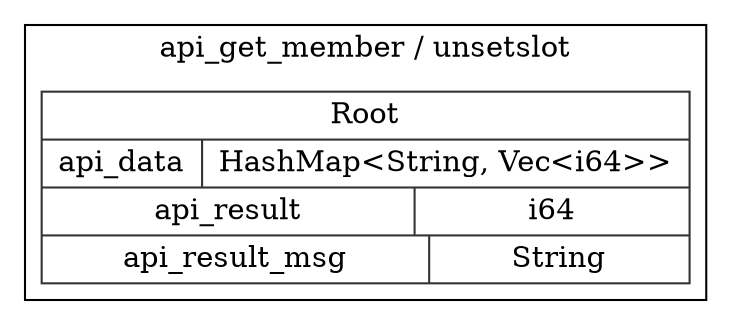 digraph {
  rankdir=LR;
  subgraph cluster_0 {
    label="api_get_member / unsetslot";
    node [style="filled", color=white, style="solid", color=gray20];
    api_get_member__unsetslot__Root [label="<Root> Root  | { api_data | <api_data> HashMap\<String, Vec\<i64\>\> } | { api_result | <api_result> i64 } | { api_result_msg | <api_result_msg> String }", shape=record];
  }
}
